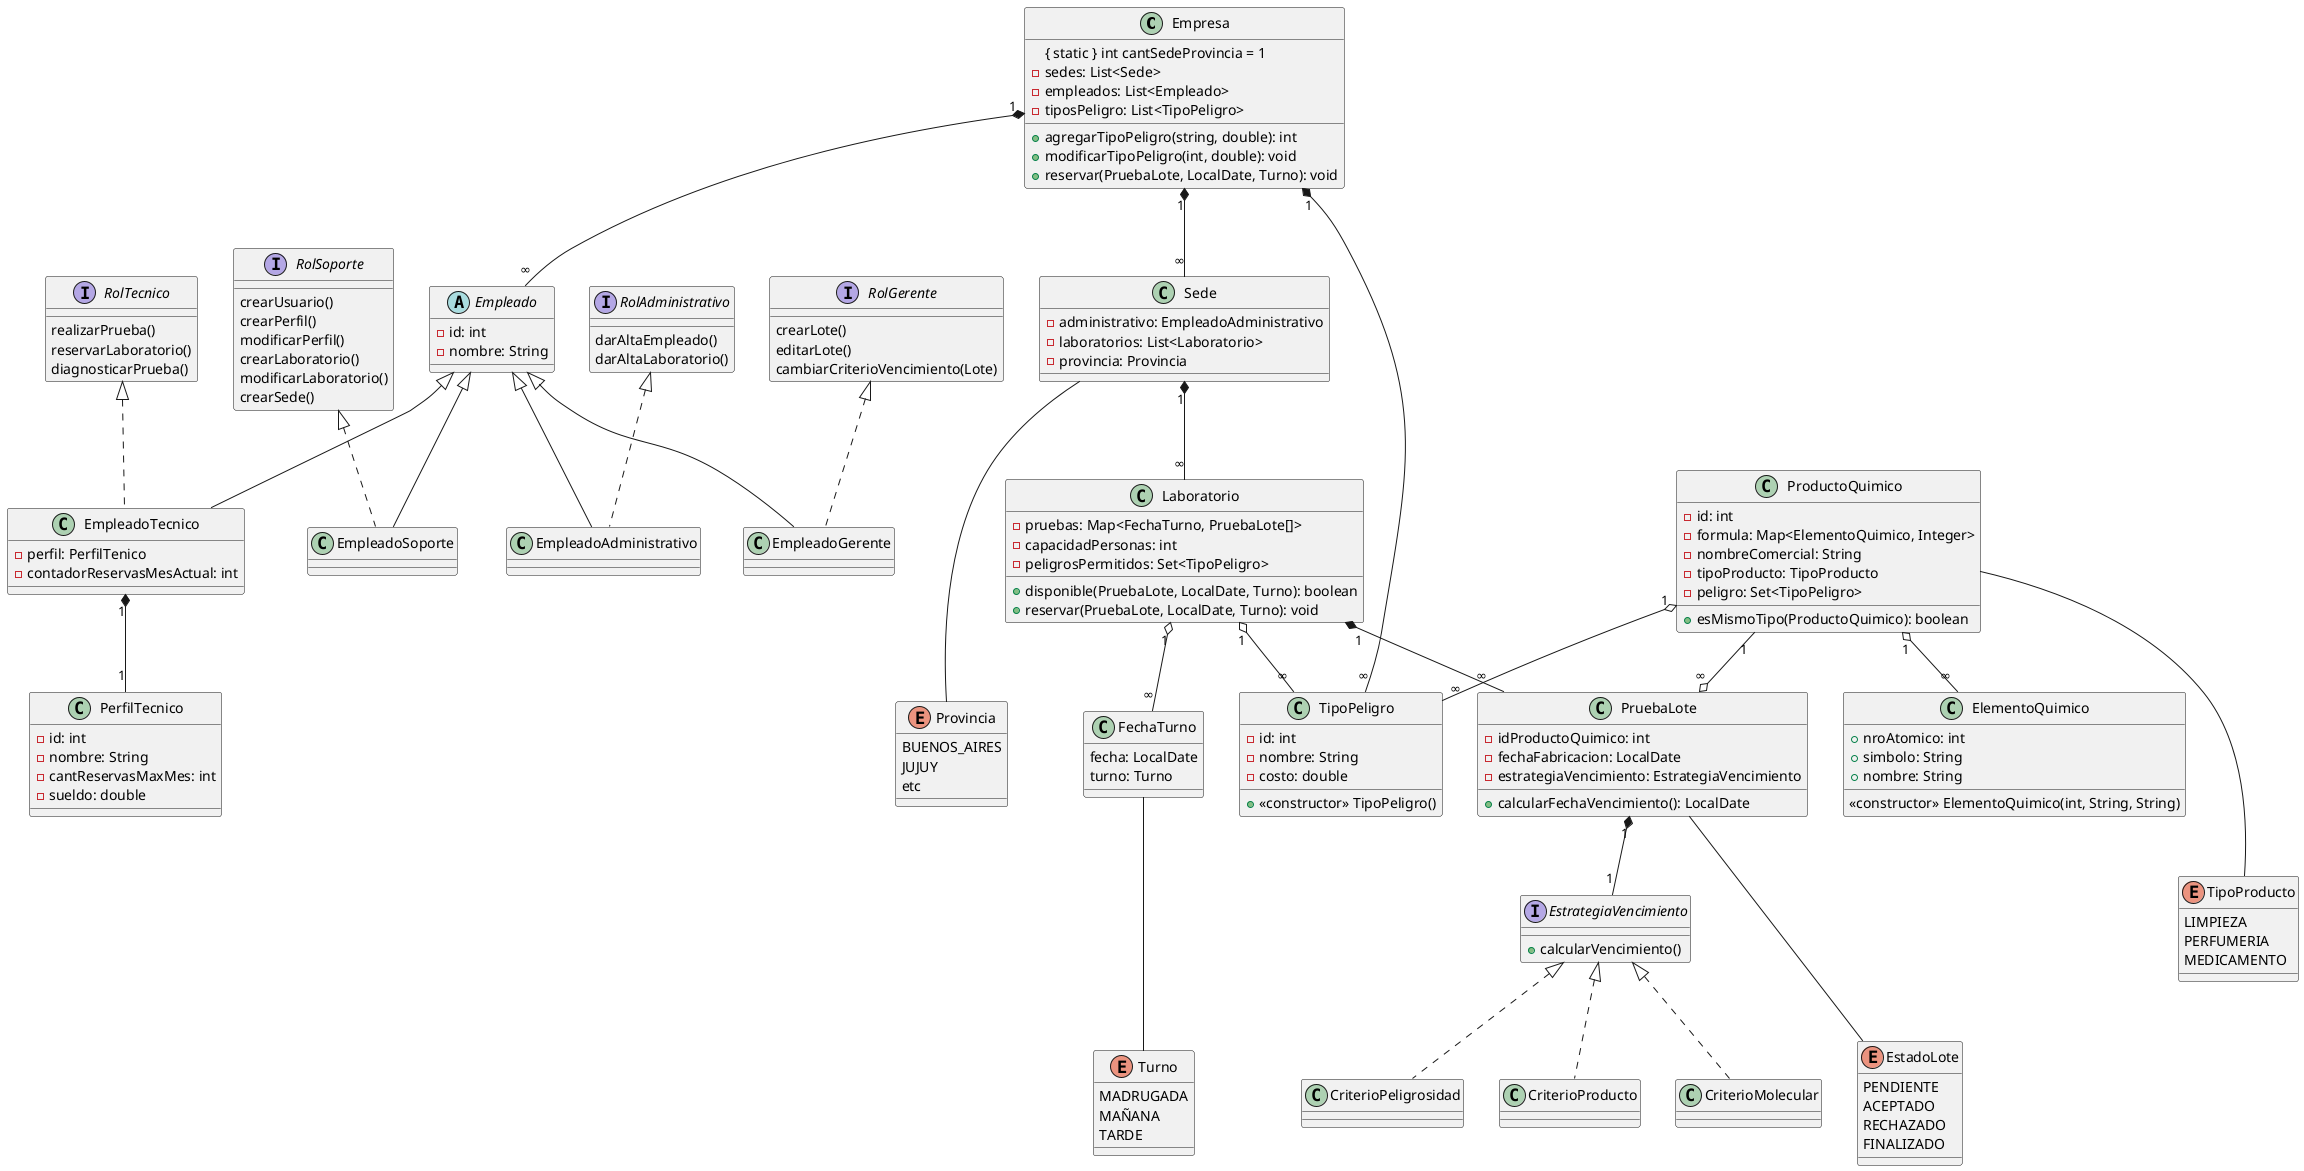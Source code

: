 @startuml

class Empresa {
  { static } int cantSedeProvincia = 1
  - sedes: List<Sede>
  - empleados: List<Empleado>
  - tiposPeligro: List<TipoPeligro>
  + agregarTipoPeligro(string, double): int
  + modificarTipoPeligro(int, double): void
  + reservar(PruebaLote, LocalDate, Turno): void
}

class Sede {
  - administrativo: EmpleadoAdministrativo
  - laboratorios: List<Laboratorio>
  - provincia: Provincia
}

enum Provincia {
  BUENOS_AIRES
  JUJUY
  etc
}

class ProductoQuimico {
  - id: int
  - formula: Map<ElementoQuimico, Integer>
  - nombreComercial: String
  - tipoProducto: TipoProducto
  - peligro: Set<TipoPeligro>
  + esMismoTipo(ProductoQuimico): boolean
}

class PruebaLote {
  - idProductoQuimico: int
  - fechaFabricacion: LocalDate
  - estrategiaVencimiento: EstrategiaVencimiento
  + calcularFechaVencimiento(): LocalDate
}

interface EstrategiaVencimiento {
  + calcularVencimiento()
}

class CriterioPeligrosidad implements EstrategiaVencimiento{}
class CriterioProducto implements EstrategiaVencimiento{}
class CriterioMolecular implements EstrategiaVencimiento{}


enum TipoProducto {
  LIMPIEZA
  PERFUMERIA
  MEDICAMENTO
}

enum EstadoLote {
  PENDIENTE
  ACEPTADO
  RECHAZADO
  FINALIZADO
}

enum Turno {
  '0 a 6hs'
  MADRUGADA 
  '8 a 14hs'
  MAÑANA
  '16 a 22hs'
  TARDE 
}

class ElementoQuimico {
  + nroAtomico: int
  + simbolo: String
  + nombre: String
  << constructor >> ElementoQuimico(int, String, String)
}

abstract class Empleado {
  - id: int
  - nombre: String
}

'Edita todo lo relacionado con los puestos y gesetion del sistema (SysAdmin)
interface RolSoporte{
  crearUsuario()
  crearPerfil()
  modificarPerfil()
  crearLaboratorio()
  modificarLaboratorio()
  crearSede()
}

'Encargado de habilitar los empleados y laboratorios para las sedes
interface RolAdministrativo{
  darAltaEmpleado()
  darAltaLaboratorio()
}

'Encargado de habilitar lotes y cambiar criterios de vencimiento
interface RolGerente{
 crearLote()
 editarLote()
 cambiarCriterioVencimiento(Lote)
}

'Encargado de realizar pruebas/reservas
interface RolTecnico{
  realizarPrueba()
  reservarLaboratorio()
  diagnosticarPrueba()
}

class EmpleadoSoporte extends Empleado implements RolSoporte{}
class EmpleadoAdministrativo extends Empleado implements RolAdministrativo{}
class EmpleadoGerente extends Empleado implements RolGerente{}
class EmpleadoTecnico extends Empleado implements RolTecnico{
  - perfil: PerfilTenico
  - contadorReservasMesActual: int
}


class PerfilTecnico{
 - id: int
 - nombre: String
 - cantReservasMaxMes: int
 - sueldo: double
}

' Se puede reservar si: '
' - Cantidad de personas de mi prueba es <= la cantidad personas que tiene la prueba'
'   ya existente '
' - Toxicidades sean compatibles entre producto y laboratorio '
' - Tipo de producto compatible entre pruebas '
class Laboratorio {
  - pruebas: Map<FechaTurno, PruebaLote[]>
  - capacidadPersonas: int
  - peligrosPermitidos: Set<TipoPeligro>
'disponible devuelve true si hay una lugar disponible para una nueva prueba y,
'en caso de haber otra prueba en curso, si el producto es compatible con mi prueba'
  + disponible(PruebaLote, LocalDate, Turno): boolean
  + reservar(PruebaLote, LocalDate, Turno): void
}

class FechaTurno {
  fecha: LocalDate
  turno: Turno
}

class TipoPeligro {
  - id: int
  - nombre: String
  - costo: double
  + <<constructor>> TipoPeligro()
}



Empresa "1" *--	"∞" Sede
Sede "1" *-- "∞" Laboratorio
Sede --- Provincia
Laboratorio "1" o-- "∞" TipoPeligro
Empresa "1" *-- "∞" TipoPeligro
ProductoQuimico --- TipoProducto
ProductoQuimico "1" o-- "∞" TipoPeligro
ProductoQuimico "1" --o "∞" PruebaLote
PruebaLote --- EstadoLote
Laboratorio "1" o-- "∞" FechaTurno
FechaTurno --- Turno
Laboratorio "1" *-- "∞" PruebaLote
ProductoQuimico "1" o-- "∞" ElementoQuimico
Empresa "1" *-- "∞" Empleado
PruebaLote "1" *-- "1" EstrategiaVencimiento
EmpleadoTecnico "1" *-- "1" PerfilTecnico

@enduml